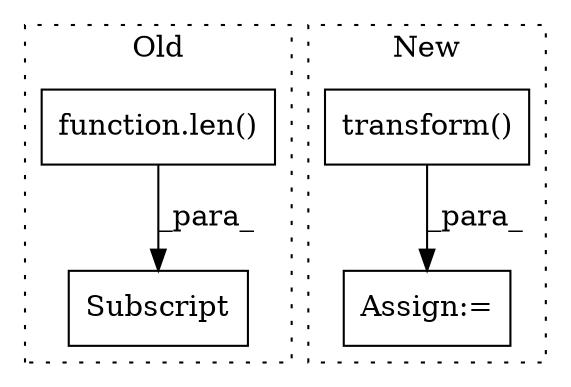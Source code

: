 digraph G {
subgraph cluster0 {
1 [label="function.len()" a="75" s="8607,8625" l="4,1" shape="box"];
4 [label="Subscript" a="63" s="8656,0" l="17,0" shape="box"];
label = "Old";
style="dotted";
}
subgraph cluster1 {
2 [label="transform()" a="75" s="9580,9601" l="15,1" shape="box"];
3 [label="Assign:=" a="68" s="9576" l="3" shape="box"];
label = "New";
style="dotted";
}
1 -> 4 [label="_para_"];
2 -> 3 [label="_para_"];
}